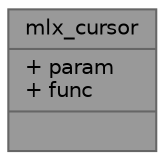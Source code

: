 digraph "mlx_cursor"
{
 // INTERACTIVE_SVG=YES
 // LATEX_PDF_SIZE
  bgcolor="transparent";
  edge [fontname=Helvetica,fontsize=10,labelfontname=Helvetica,labelfontsize=10];
  node [fontname=Helvetica,fontsize=10,shape=box,height=0.2,width=0.4];
  Node1 [shape=record,label="{mlx_cursor\n|+ param\l+ func\l|}",height=0.2,width=0.4,color="gray40", fillcolor="grey60", style="filled", fontcolor="black",tooltip=" "];
}
